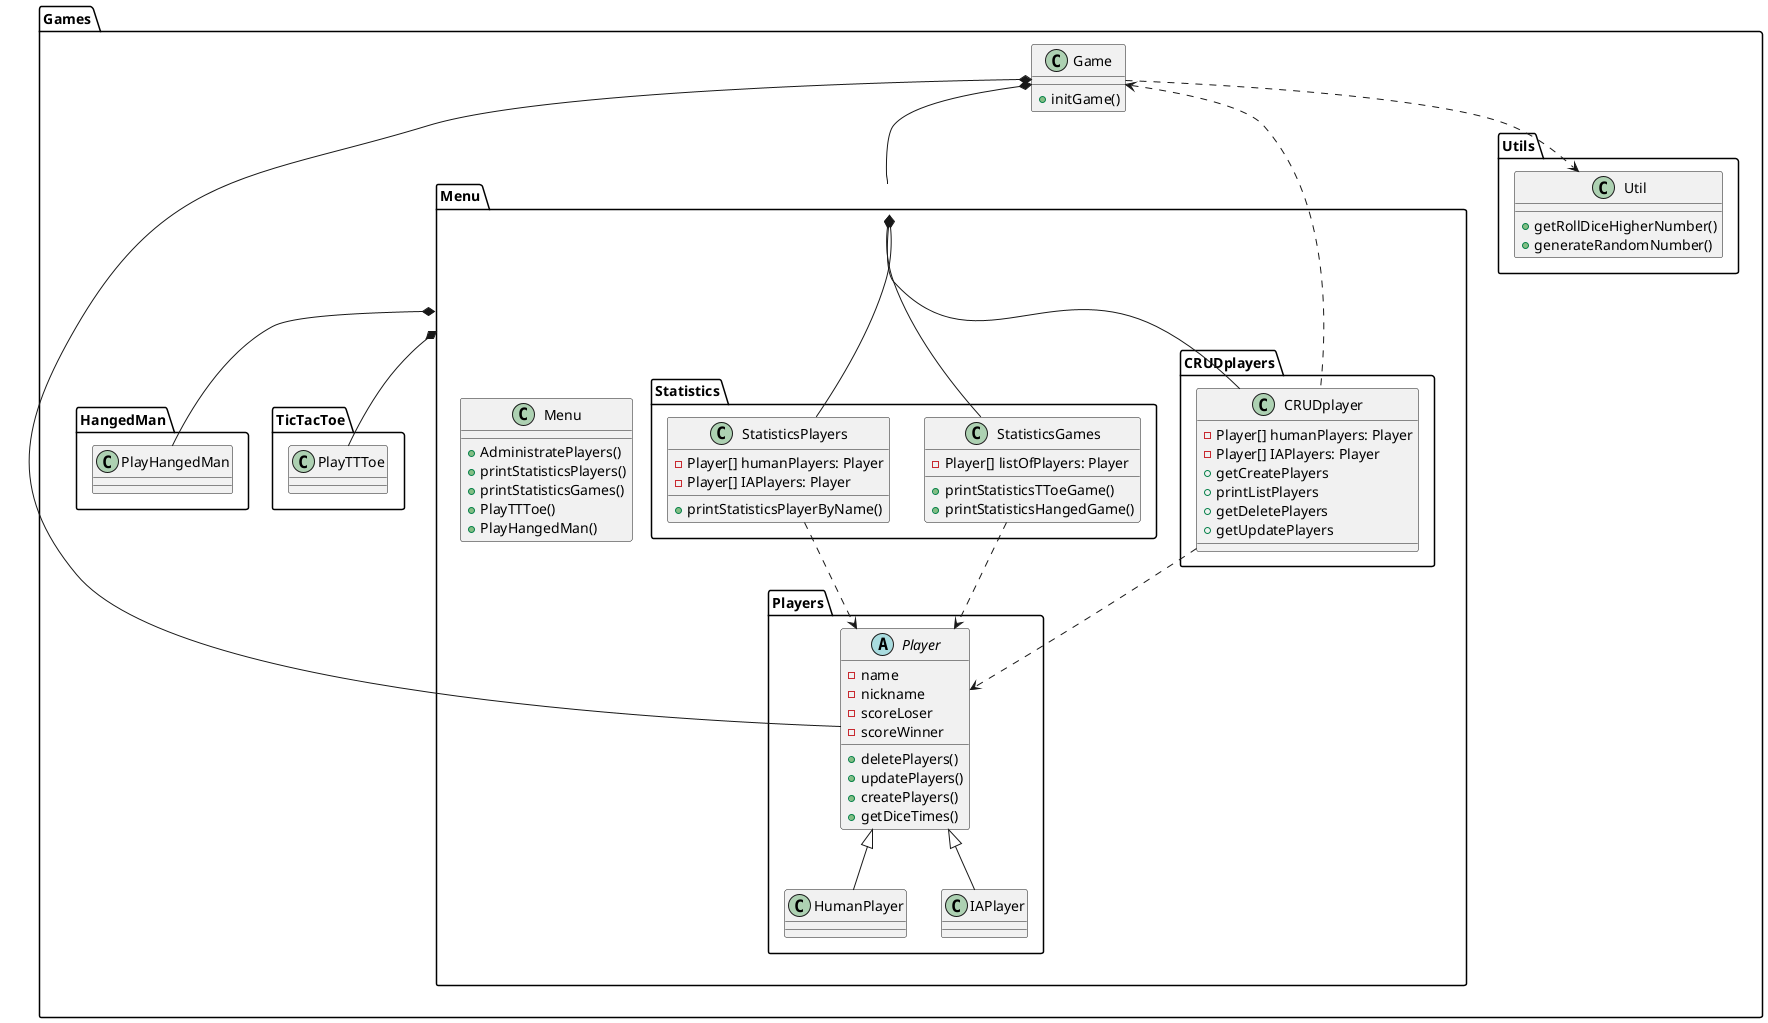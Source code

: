 @startuml
'https://plantuml.com/state-diagram
package "Games" {

Class Game{
+initGame()
}
package "TicTacToe" {
Class PlayTTToe {
}
}
package "HangedMan" {
Class PlayHangedMan{

}

}
package "Menu" {
Class Menu{
+AdministratePlayers()
+printStatisticsPlayers()
+printStatisticsGames()
+PlayTTToe()
+PlayHangedMan()
}
package "CRUDplayers"{
Class CRUDplayer{
-Player[] humanPlayers: Player
-Player[] IAPlayers: Player
+getCreatePlayers
+printListPlayers
+getDeletePlayers
+getUpdatePlayers
}
}

package "Statistics"{
Class StatisticsPlayers{
-Player[] humanPlayers: Player
-Player[] IAPlayers: Player
+printStatisticsPlayerByName()
}
Class StatisticsGames{
-Player[] listOfPlayers: Player
+printStatisticsTToeGame()
+printStatisticsHangedGame()
}
}


package "Players" {
Abstract class Player{
-name
-nickname
-scoreLoser
-scoreWinner
+deletePlayers()
+updatePlayers()
+createPlayers()
+getDiceTimes()
}
Class HumanPlayer{}
Class IAPlayer{}
}
}
package "Utils" {
Class Util{
+getRollDiceHigherNumber()
+generateRandomNumber()
}
}

Player<|--IAPlayer
Player<|--HumanPlayer
Menu*-down-CRUDplayer
Menu*--down-StatisticsPlayers
Menu*--down-StatisticsGames
Menu*--down-PlayHangedMan
Menu*--down-PlayTTToe
CRUDplayer .down.>Player
StatisticsPlayers .down.>Player
StatisticsGames .down.>Player
Game*--Menu
Game..>Util
Game*--Player
CRUDplayer .up.>Game

}


@enduml